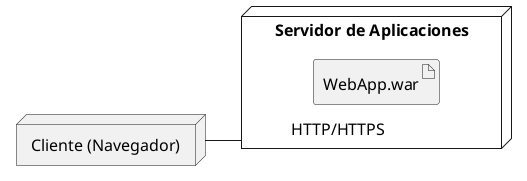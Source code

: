 @startuml
left to right direction
skinparam linetype ortho
skinparam defaultFontSize 16
hide stereotype

node "Cliente (Navegador)" as Cliente

node "Servidor de Aplicaciones" as AppSrv {
  artifact "WebApp.war" as WebApp
}

Cliente -- AppSrv : HTTP/HTTPS
@enduml
